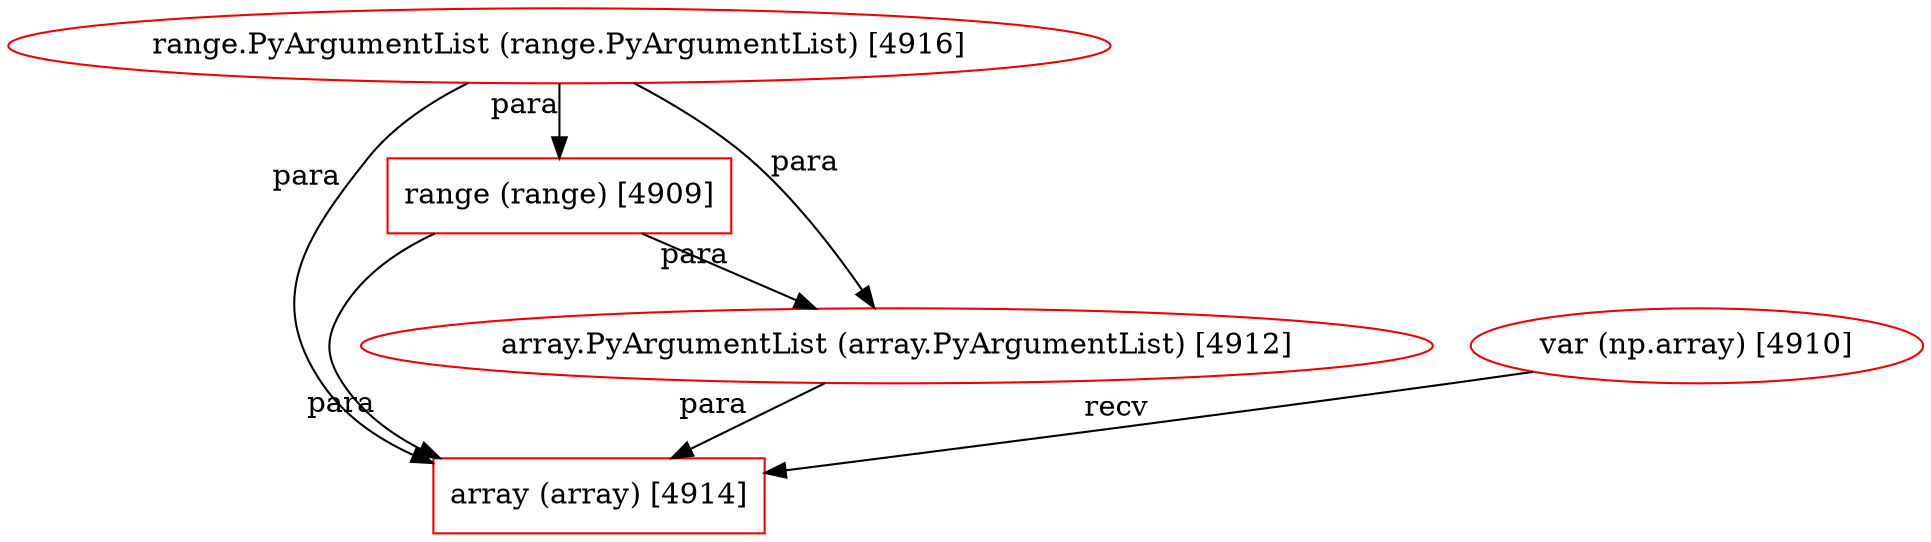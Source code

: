 digraph G {
  4914 [ metadata="" color="red2" shape="box" kind="func-call" label="array (array) [4914]" ];
  4909 [ metadata="" color="red2" shape="box" kind="func-call" label="range (range) [4909]" ];
  4910 [ metadata="" color="red2" shape="ellipse" kind="variable-usage" label="var (np.array) [4910]" ];
  4912 [ metadata="" color="red2" shape="ellipse" kind="null" label="array.PyArgumentList (array.PyArgumentList) [4912]" ];
  4916 [ metadata="" color="red2" shape="ellipse" kind="null" label="range.PyArgumentList (range.PyArgumentList) [4916]" ];
  4909 -> 4914 [ from_closure="null" xlabel="para" ];
  4909 -> 4912 [ from_closure="null" xlabel="para" ];
  4910 -> 4914 [ from_closure="null" xlabel="recv" ];
  4912 -> 4914 [ from_closure="null" xlabel="para" ];
  4916 -> 4914 [ from_closure="null" xlabel="para" ];
  4916 -> 4909 [ from_closure="null" xlabel="para" ];
  4916 -> 4912 [ from_closure="null" xlabel="para" ];
}
